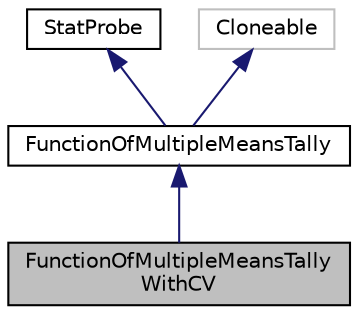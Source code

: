 digraph "FunctionOfMultipleMeansTallyWithCV"
{
 // INTERACTIVE_SVG=YES
  bgcolor="transparent";
  edge [fontname="Helvetica",fontsize="10",labelfontname="Helvetica",labelfontsize="10"];
  node [fontname="Helvetica",fontsize="10",shape=record];
  Node0 [label="FunctionOfMultipleMeansTally\lWithCV",height=0.2,width=0.4,color="black", fillcolor="grey75", style="filled", fontcolor="black"];
  Node1 -> Node0 [dir="back",color="midnightblue",fontsize="10",style="solid",fontname="Helvetica"];
  Node1 [label="FunctionOfMultipleMeansTally",height=0.2,width=0.4,color="black",URL="$da/dee/classumontreal_1_1ssj_1_1stat_1_1FunctionOfMultipleMeansTally.html",tooltip="Represents a statistical collector for estimating a function of multiple means with a confidence inte..."];
  Node2 -> Node1 [dir="back",color="midnightblue",fontsize="10",style="solid",fontname="Helvetica"];
  Node2 [label="StatProbe",height=0.2,width=0.4,color="black",URL="$d5/d8e/classumontreal_1_1ssj_1_1stat_1_1StatProbe.html",tooltip="The objects of this class are statistical probes or collectors, which are elementary devices for coll..."];
  Node3 -> Node1 [dir="back",color="midnightblue",fontsize="10",style="solid",fontname="Helvetica"];
  Node3 [label="Cloneable",height=0.2,width=0.4,color="grey75"];
}
